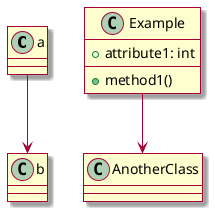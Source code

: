 @startuml
skin rose
a --> b
class Example {
  + attribute1: int
  + method1()
}

Example --> AnotherClass

@enduml

